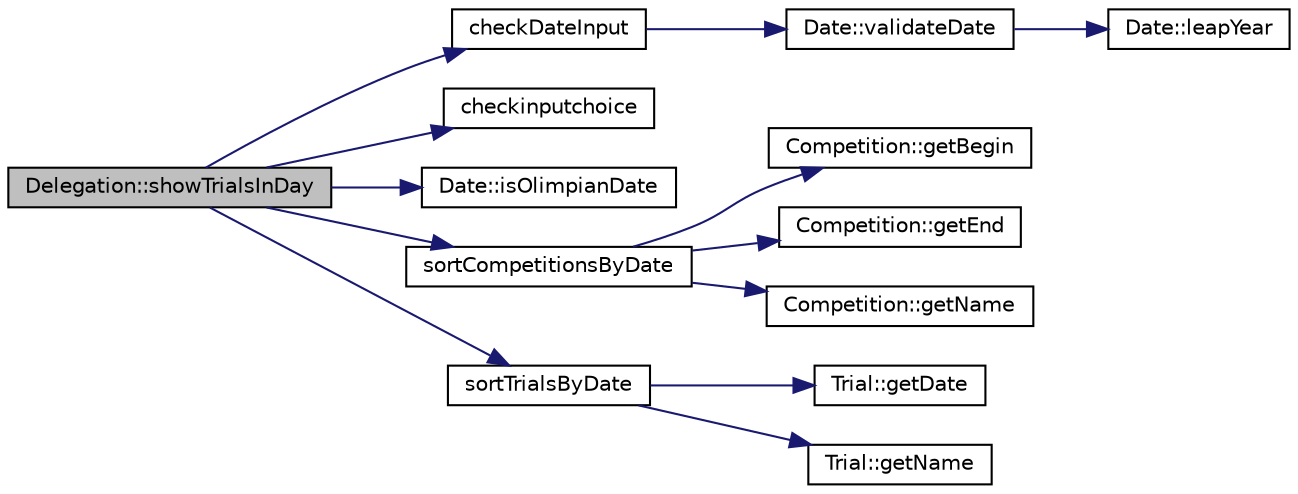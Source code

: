 digraph "Delegation::showTrialsInDay"
{
 // LATEX_PDF_SIZE
  edge [fontname="Helvetica",fontsize="10",labelfontname="Helvetica",labelfontsize="10"];
  node [fontname="Helvetica",fontsize="10",shape=record];
  rankdir="LR";
  Node1 [label="Delegation::showTrialsInDay",height=0.2,width=0.4,color="black", fillcolor="grey75", style="filled", fontcolor="black",tooltip=" "];
  Node1 -> Node2 [color="midnightblue",fontsize="10",style="solid",fontname="Helvetica"];
  Node2 [label="checkDateInput",height=0.2,width=0.4,color="black", fillcolor="white", style="filled",URL="$auxiliar_8cpp.html#ac4b9e7766ca6ff5b233dac083c348d69",tooltip=" "];
  Node2 -> Node3 [color="midnightblue",fontsize="10",style="solid",fontname="Helvetica"];
  Node3 [label="Date::validateDate",height=0.2,width=0.4,color="black", fillcolor="white", style="filled",URL="$class_date.html#aa6d918e3d8c62b826e5bb0c40efccfd3",tooltip=" "];
  Node3 -> Node4 [color="midnightblue",fontsize="10",style="solid",fontname="Helvetica"];
  Node4 [label="Date::leapYear",height=0.2,width=0.4,color="black", fillcolor="white", style="filled",URL="$class_date.html#ae872548348ccc90a6f13d614f5943d8c",tooltip=" "];
  Node1 -> Node5 [color="midnightblue",fontsize="10",style="solid",fontname="Helvetica"];
  Node5 [label="checkinputchoice",height=0.2,width=0.4,color="black", fillcolor="white", style="filled",URL="$_menus_8cpp.html#a9a825f830de2a8df955bbffae0852fd8",tooltip=" "];
  Node1 -> Node6 [color="midnightblue",fontsize="10",style="solid",fontname="Helvetica"];
  Node6 [label="Date::isOlimpianDate",height=0.2,width=0.4,color="black", fillcolor="white", style="filled",URL="$class_date.html#aa14e08c8e3d606a1bf0e07a2c294e5b5",tooltip=" "];
  Node1 -> Node7 [color="midnightblue",fontsize="10",style="solid",fontname="Helvetica"];
  Node7 [label="sortCompetitionsByDate",height=0.2,width=0.4,color="black", fillcolor="white", style="filled",URL="$auxiliar_8cpp.html#af9bd6238c2fad6e3154e2450eca4cadc",tooltip=" "];
  Node7 -> Node8 [color="midnightblue",fontsize="10",style="solid",fontname="Helvetica"];
  Node8 [label="Competition::getBegin",height=0.2,width=0.4,color="black", fillcolor="white", style="filled",URL="$class_competition.html#ae498843533e4ff66894dfa89b9eb6a25",tooltip=" "];
  Node7 -> Node9 [color="midnightblue",fontsize="10",style="solid",fontname="Helvetica"];
  Node9 [label="Competition::getEnd",height=0.2,width=0.4,color="black", fillcolor="white", style="filled",URL="$class_competition.html#aa3ab169eb31dd6d161f9f908989e843f",tooltip=" "];
  Node7 -> Node10 [color="midnightblue",fontsize="10",style="solid",fontname="Helvetica"];
  Node10 [label="Competition::getName",height=0.2,width=0.4,color="black", fillcolor="white", style="filled",URL="$class_competition.html#a96f44ffcbc6ef141aa4901732b502fc9",tooltip=" "];
  Node1 -> Node11 [color="midnightblue",fontsize="10",style="solid",fontname="Helvetica"];
  Node11 [label="sortTrialsByDate",height=0.2,width=0.4,color="black", fillcolor="white", style="filled",URL="$auxiliar_8cpp.html#a78a3abe990eed549320423f74dec18e4",tooltip=" "];
  Node11 -> Node12 [color="midnightblue",fontsize="10",style="solid",fontname="Helvetica"];
  Node12 [label="Trial::getDate",height=0.2,width=0.4,color="black", fillcolor="white", style="filled",URL="$class_trial.html#a4a4089150e61b011edcc7055b1d3e6f7",tooltip=" "];
  Node11 -> Node13 [color="midnightblue",fontsize="10",style="solid",fontname="Helvetica"];
  Node13 [label="Trial::getName",height=0.2,width=0.4,color="black", fillcolor="white", style="filled",URL="$class_trial.html#a0b79d1dfaded2b564c8760552bb55622",tooltip=" "];
}
